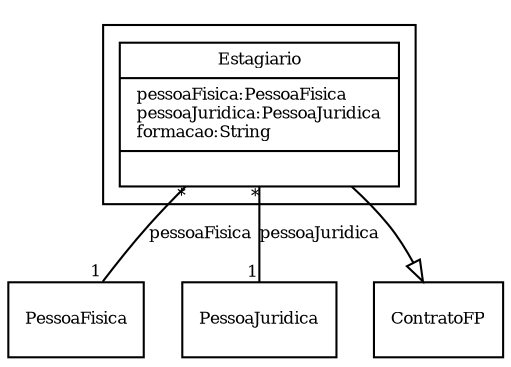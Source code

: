 digraph G{
fontname = "Times-Roman"
fontsize = 8

node [
        fontname = "Times-Roman"
        fontsize = 8
        shape = "record"
]

edge [
        fontname = "Times-Roman"
        fontsize = 8
]

subgraph clusterESTAGIARIOS
{
Estagiario [label = "{Estagiario|pessoaFisica:PessoaFisica\lpessoaJuridica:PessoaJuridica\lformacao:String\l|\l}"]
}
edge [arrowhead = "none" headlabel = "1" taillabel = "*"] Estagiario -> PessoaFisica [label = "pessoaFisica"]
edge [arrowhead = "none" headlabel = "1" taillabel = "*"] Estagiario -> PessoaJuridica [label = "pessoaJuridica"]
edge [ arrowhead = "empty" headlabel = "" taillabel = ""] Estagiario -> ContratoFP
}
